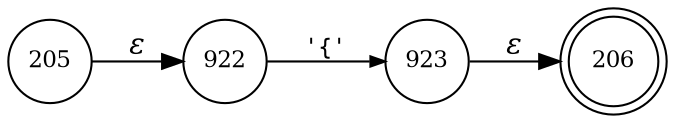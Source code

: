 digraph ATN {
rankdir=LR;
s206[fontsize=11, label="206", shape=doublecircle, fixedsize=true, width=.6];
s922[fontsize=11,label="922", shape=circle, fixedsize=true, width=.55, peripheries=1];
s923[fontsize=11,label="923", shape=circle, fixedsize=true, width=.55, peripheries=1];
s205[fontsize=11,label="205", shape=circle, fixedsize=true, width=.55, peripheries=1];
s205 -> s922 [fontname="Times-Italic", label="&epsilon;"];
s922 -> s923 [fontsize=11, fontname="Courier", arrowsize=.7, label = "'{'", arrowhead = normal];
s923 -> s206 [fontname="Times-Italic", label="&epsilon;"];
}